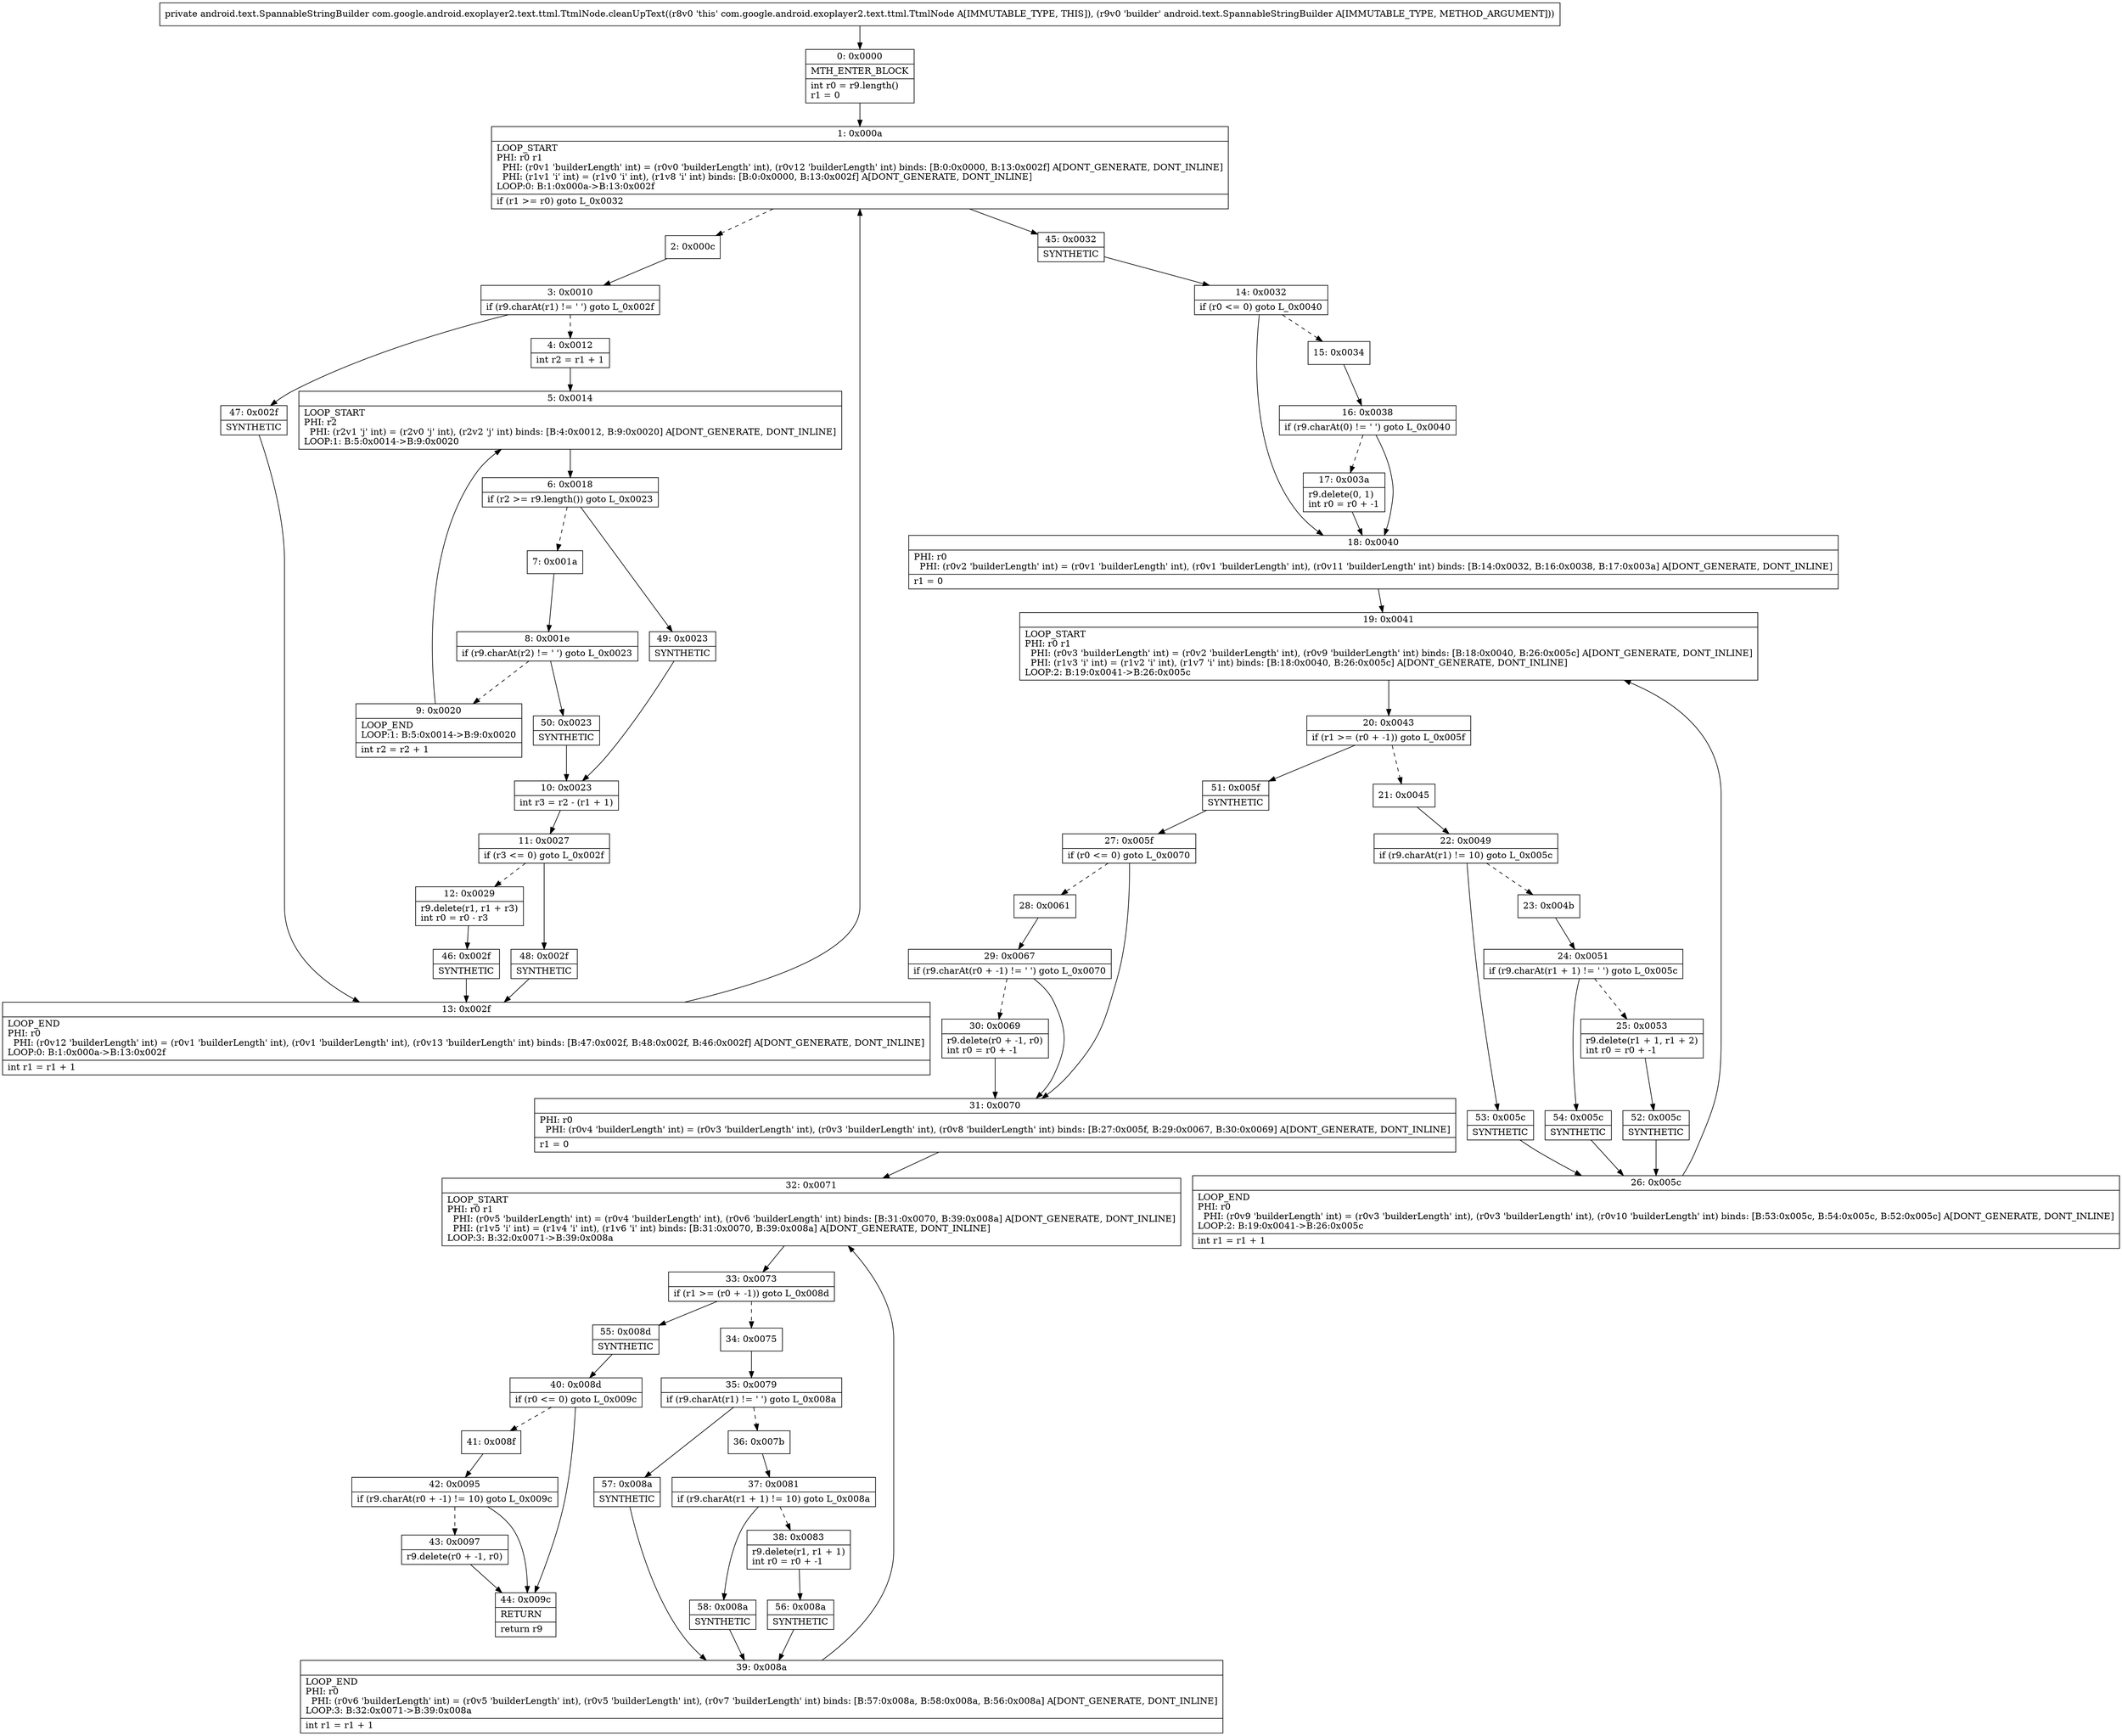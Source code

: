 digraph "CFG forcom.google.android.exoplayer2.text.ttml.TtmlNode.cleanUpText(Landroid\/text\/SpannableStringBuilder;)Landroid\/text\/SpannableStringBuilder;" {
Node_0 [shape=record,label="{0\:\ 0x0000|MTH_ENTER_BLOCK\l|int r0 = r9.length()\lr1 = 0\l}"];
Node_1 [shape=record,label="{1\:\ 0x000a|LOOP_START\lPHI: r0 r1 \l  PHI: (r0v1 'builderLength' int) = (r0v0 'builderLength' int), (r0v12 'builderLength' int) binds: [B:0:0x0000, B:13:0x002f] A[DONT_GENERATE, DONT_INLINE]\l  PHI: (r1v1 'i' int) = (r1v0 'i' int), (r1v8 'i' int) binds: [B:0:0x0000, B:13:0x002f] A[DONT_GENERATE, DONT_INLINE]\lLOOP:0: B:1:0x000a\-\>B:13:0x002f\l|if (r1 \>= r0) goto L_0x0032\l}"];
Node_2 [shape=record,label="{2\:\ 0x000c}"];
Node_3 [shape=record,label="{3\:\ 0x0010|if (r9.charAt(r1) != ' ') goto L_0x002f\l}"];
Node_4 [shape=record,label="{4\:\ 0x0012|int r2 = r1 + 1\l}"];
Node_5 [shape=record,label="{5\:\ 0x0014|LOOP_START\lPHI: r2 \l  PHI: (r2v1 'j' int) = (r2v0 'j' int), (r2v2 'j' int) binds: [B:4:0x0012, B:9:0x0020] A[DONT_GENERATE, DONT_INLINE]\lLOOP:1: B:5:0x0014\-\>B:9:0x0020\l}"];
Node_6 [shape=record,label="{6\:\ 0x0018|if (r2 \>= r9.length()) goto L_0x0023\l}"];
Node_7 [shape=record,label="{7\:\ 0x001a}"];
Node_8 [shape=record,label="{8\:\ 0x001e|if (r9.charAt(r2) != ' ') goto L_0x0023\l}"];
Node_9 [shape=record,label="{9\:\ 0x0020|LOOP_END\lLOOP:1: B:5:0x0014\-\>B:9:0x0020\l|int r2 = r2 + 1\l}"];
Node_10 [shape=record,label="{10\:\ 0x0023|int r3 = r2 \- (r1 + 1)\l}"];
Node_11 [shape=record,label="{11\:\ 0x0027|if (r3 \<= 0) goto L_0x002f\l}"];
Node_12 [shape=record,label="{12\:\ 0x0029|r9.delete(r1, r1 + r3)\lint r0 = r0 \- r3\l}"];
Node_13 [shape=record,label="{13\:\ 0x002f|LOOP_END\lPHI: r0 \l  PHI: (r0v12 'builderLength' int) = (r0v1 'builderLength' int), (r0v1 'builderLength' int), (r0v13 'builderLength' int) binds: [B:47:0x002f, B:48:0x002f, B:46:0x002f] A[DONT_GENERATE, DONT_INLINE]\lLOOP:0: B:1:0x000a\-\>B:13:0x002f\l|int r1 = r1 + 1\l}"];
Node_14 [shape=record,label="{14\:\ 0x0032|if (r0 \<= 0) goto L_0x0040\l}"];
Node_15 [shape=record,label="{15\:\ 0x0034}"];
Node_16 [shape=record,label="{16\:\ 0x0038|if (r9.charAt(0) != ' ') goto L_0x0040\l}"];
Node_17 [shape=record,label="{17\:\ 0x003a|r9.delete(0, 1)\lint r0 = r0 + \-1\l}"];
Node_18 [shape=record,label="{18\:\ 0x0040|PHI: r0 \l  PHI: (r0v2 'builderLength' int) = (r0v1 'builderLength' int), (r0v1 'builderLength' int), (r0v11 'builderLength' int) binds: [B:14:0x0032, B:16:0x0038, B:17:0x003a] A[DONT_GENERATE, DONT_INLINE]\l|r1 = 0\l}"];
Node_19 [shape=record,label="{19\:\ 0x0041|LOOP_START\lPHI: r0 r1 \l  PHI: (r0v3 'builderLength' int) = (r0v2 'builderLength' int), (r0v9 'builderLength' int) binds: [B:18:0x0040, B:26:0x005c] A[DONT_GENERATE, DONT_INLINE]\l  PHI: (r1v3 'i' int) = (r1v2 'i' int), (r1v7 'i' int) binds: [B:18:0x0040, B:26:0x005c] A[DONT_GENERATE, DONT_INLINE]\lLOOP:2: B:19:0x0041\-\>B:26:0x005c\l}"];
Node_20 [shape=record,label="{20\:\ 0x0043|if (r1 \>= (r0 + \-1)) goto L_0x005f\l}"];
Node_21 [shape=record,label="{21\:\ 0x0045}"];
Node_22 [shape=record,label="{22\:\ 0x0049|if (r9.charAt(r1) != 10) goto L_0x005c\l}"];
Node_23 [shape=record,label="{23\:\ 0x004b}"];
Node_24 [shape=record,label="{24\:\ 0x0051|if (r9.charAt(r1 + 1) != ' ') goto L_0x005c\l}"];
Node_25 [shape=record,label="{25\:\ 0x0053|r9.delete(r1 + 1, r1 + 2)\lint r0 = r0 + \-1\l}"];
Node_26 [shape=record,label="{26\:\ 0x005c|LOOP_END\lPHI: r0 \l  PHI: (r0v9 'builderLength' int) = (r0v3 'builderLength' int), (r0v3 'builderLength' int), (r0v10 'builderLength' int) binds: [B:53:0x005c, B:54:0x005c, B:52:0x005c] A[DONT_GENERATE, DONT_INLINE]\lLOOP:2: B:19:0x0041\-\>B:26:0x005c\l|int r1 = r1 + 1\l}"];
Node_27 [shape=record,label="{27\:\ 0x005f|if (r0 \<= 0) goto L_0x0070\l}"];
Node_28 [shape=record,label="{28\:\ 0x0061}"];
Node_29 [shape=record,label="{29\:\ 0x0067|if (r9.charAt(r0 + \-1) != ' ') goto L_0x0070\l}"];
Node_30 [shape=record,label="{30\:\ 0x0069|r9.delete(r0 + \-1, r0)\lint r0 = r0 + \-1\l}"];
Node_31 [shape=record,label="{31\:\ 0x0070|PHI: r0 \l  PHI: (r0v4 'builderLength' int) = (r0v3 'builderLength' int), (r0v3 'builderLength' int), (r0v8 'builderLength' int) binds: [B:27:0x005f, B:29:0x0067, B:30:0x0069] A[DONT_GENERATE, DONT_INLINE]\l|r1 = 0\l}"];
Node_32 [shape=record,label="{32\:\ 0x0071|LOOP_START\lPHI: r0 r1 \l  PHI: (r0v5 'builderLength' int) = (r0v4 'builderLength' int), (r0v6 'builderLength' int) binds: [B:31:0x0070, B:39:0x008a] A[DONT_GENERATE, DONT_INLINE]\l  PHI: (r1v5 'i' int) = (r1v4 'i' int), (r1v6 'i' int) binds: [B:31:0x0070, B:39:0x008a] A[DONT_GENERATE, DONT_INLINE]\lLOOP:3: B:32:0x0071\-\>B:39:0x008a\l}"];
Node_33 [shape=record,label="{33\:\ 0x0073|if (r1 \>= (r0 + \-1)) goto L_0x008d\l}"];
Node_34 [shape=record,label="{34\:\ 0x0075}"];
Node_35 [shape=record,label="{35\:\ 0x0079|if (r9.charAt(r1) != ' ') goto L_0x008a\l}"];
Node_36 [shape=record,label="{36\:\ 0x007b}"];
Node_37 [shape=record,label="{37\:\ 0x0081|if (r9.charAt(r1 + 1) != 10) goto L_0x008a\l}"];
Node_38 [shape=record,label="{38\:\ 0x0083|r9.delete(r1, r1 + 1)\lint r0 = r0 + \-1\l}"];
Node_39 [shape=record,label="{39\:\ 0x008a|LOOP_END\lPHI: r0 \l  PHI: (r0v6 'builderLength' int) = (r0v5 'builderLength' int), (r0v5 'builderLength' int), (r0v7 'builderLength' int) binds: [B:57:0x008a, B:58:0x008a, B:56:0x008a] A[DONT_GENERATE, DONT_INLINE]\lLOOP:3: B:32:0x0071\-\>B:39:0x008a\l|int r1 = r1 + 1\l}"];
Node_40 [shape=record,label="{40\:\ 0x008d|if (r0 \<= 0) goto L_0x009c\l}"];
Node_41 [shape=record,label="{41\:\ 0x008f}"];
Node_42 [shape=record,label="{42\:\ 0x0095|if (r9.charAt(r0 + \-1) != 10) goto L_0x009c\l}"];
Node_43 [shape=record,label="{43\:\ 0x0097|r9.delete(r0 + \-1, r0)\l}"];
Node_44 [shape=record,label="{44\:\ 0x009c|RETURN\l|return r9\l}"];
Node_45 [shape=record,label="{45\:\ 0x0032|SYNTHETIC\l}"];
Node_46 [shape=record,label="{46\:\ 0x002f|SYNTHETIC\l}"];
Node_47 [shape=record,label="{47\:\ 0x002f|SYNTHETIC\l}"];
Node_48 [shape=record,label="{48\:\ 0x002f|SYNTHETIC\l}"];
Node_49 [shape=record,label="{49\:\ 0x0023|SYNTHETIC\l}"];
Node_50 [shape=record,label="{50\:\ 0x0023|SYNTHETIC\l}"];
Node_51 [shape=record,label="{51\:\ 0x005f|SYNTHETIC\l}"];
Node_52 [shape=record,label="{52\:\ 0x005c|SYNTHETIC\l}"];
Node_53 [shape=record,label="{53\:\ 0x005c|SYNTHETIC\l}"];
Node_54 [shape=record,label="{54\:\ 0x005c|SYNTHETIC\l}"];
Node_55 [shape=record,label="{55\:\ 0x008d|SYNTHETIC\l}"];
Node_56 [shape=record,label="{56\:\ 0x008a|SYNTHETIC\l}"];
Node_57 [shape=record,label="{57\:\ 0x008a|SYNTHETIC\l}"];
Node_58 [shape=record,label="{58\:\ 0x008a|SYNTHETIC\l}"];
MethodNode[shape=record,label="{private android.text.SpannableStringBuilder com.google.android.exoplayer2.text.ttml.TtmlNode.cleanUpText((r8v0 'this' com.google.android.exoplayer2.text.ttml.TtmlNode A[IMMUTABLE_TYPE, THIS]), (r9v0 'builder' android.text.SpannableStringBuilder A[IMMUTABLE_TYPE, METHOD_ARGUMENT])) }"];
MethodNode -> Node_0;
Node_0 -> Node_1;
Node_1 -> Node_2[style=dashed];
Node_1 -> Node_45;
Node_2 -> Node_3;
Node_3 -> Node_4[style=dashed];
Node_3 -> Node_47;
Node_4 -> Node_5;
Node_5 -> Node_6;
Node_6 -> Node_7[style=dashed];
Node_6 -> Node_49;
Node_7 -> Node_8;
Node_8 -> Node_9[style=dashed];
Node_8 -> Node_50;
Node_9 -> Node_5;
Node_10 -> Node_11;
Node_11 -> Node_12[style=dashed];
Node_11 -> Node_48;
Node_12 -> Node_46;
Node_13 -> Node_1;
Node_14 -> Node_15[style=dashed];
Node_14 -> Node_18;
Node_15 -> Node_16;
Node_16 -> Node_17[style=dashed];
Node_16 -> Node_18;
Node_17 -> Node_18;
Node_18 -> Node_19;
Node_19 -> Node_20;
Node_20 -> Node_21[style=dashed];
Node_20 -> Node_51;
Node_21 -> Node_22;
Node_22 -> Node_23[style=dashed];
Node_22 -> Node_53;
Node_23 -> Node_24;
Node_24 -> Node_25[style=dashed];
Node_24 -> Node_54;
Node_25 -> Node_52;
Node_26 -> Node_19;
Node_27 -> Node_28[style=dashed];
Node_27 -> Node_31;
Node_28 -> Node_29;
Node_29 -> Node_30[style=dashed];
Node_29 -> Node_31;
Node_30 -> Node_31;
Node_31 -> Node_32;
Node_32 -> Node_33;
Node_33 -> Node_34[style=dashed];
Node_33 -> Node_55;
Node_34 -> Node_35;
Node_35 -> Node_36[style=dashed];
Node_35 -> Node_57;
Node_36 -> Node_37;
Node_37 -> Node_38[style=dashed];
Node_37 -> Node_58;
Node_38 -> Node_56;
Node_39 -> Node_32;
Node_40 -> Node_41[style=dashed];
Node_40 -> Node_44;
Node_41 -> Node_42;
Node_42 -> Node_43[style=dashed];
Node_42 -> Node_44;
Node_43 -> Node_44;
Node_45 -> Node_14;
Node_46 -> Node_13;
Node_47 -> Node_13;
Node_48 -> Node_13;
Node_49 -> Node_10;
Node_50 -> Node_10;
Node_51 -> Node_27;
Node_52 -> Node_26;
Node_53 -> Node_26;
Node_54 -> Node_26;
Node_55 -> Node_40;
Node_56 -> Node_39;
Node_57 -> Node_39;
Node_58 -> Node_39;
}

